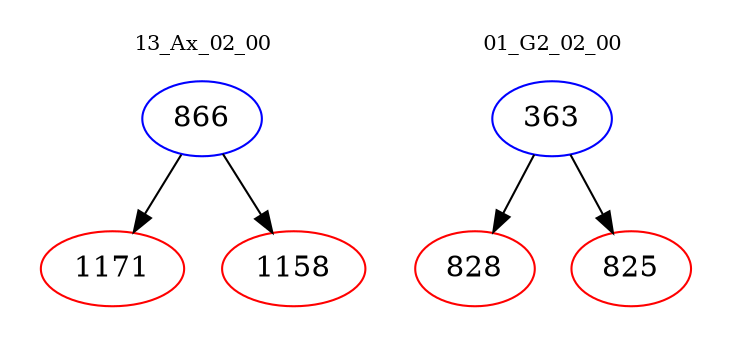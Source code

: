 digraph{
subgraph cluster_0 {
color = white
label = "13_Ax_02_00";
fontsize=10;
T0_866 [label="866", color="blue"]
T0_866 -> T0_1171 [color="black"]
T0_1171 [label="1171", color="red"]
T0_866 -> T0_1158 [color="black"]
T0_1158 [label="1158", color="red"]
}
subgraph cluster_1 {
color = white
label = "01_G2_02_00";
fontsize=10;
T1_363 [label="363", color="blue"]
T1_363 -> T1_828 [color="black"]
T1_828 [label="828", color="red"]
T1_363 -> T1_825 [color="black"]
T1_825 [label="825", color="red"]
}
}
